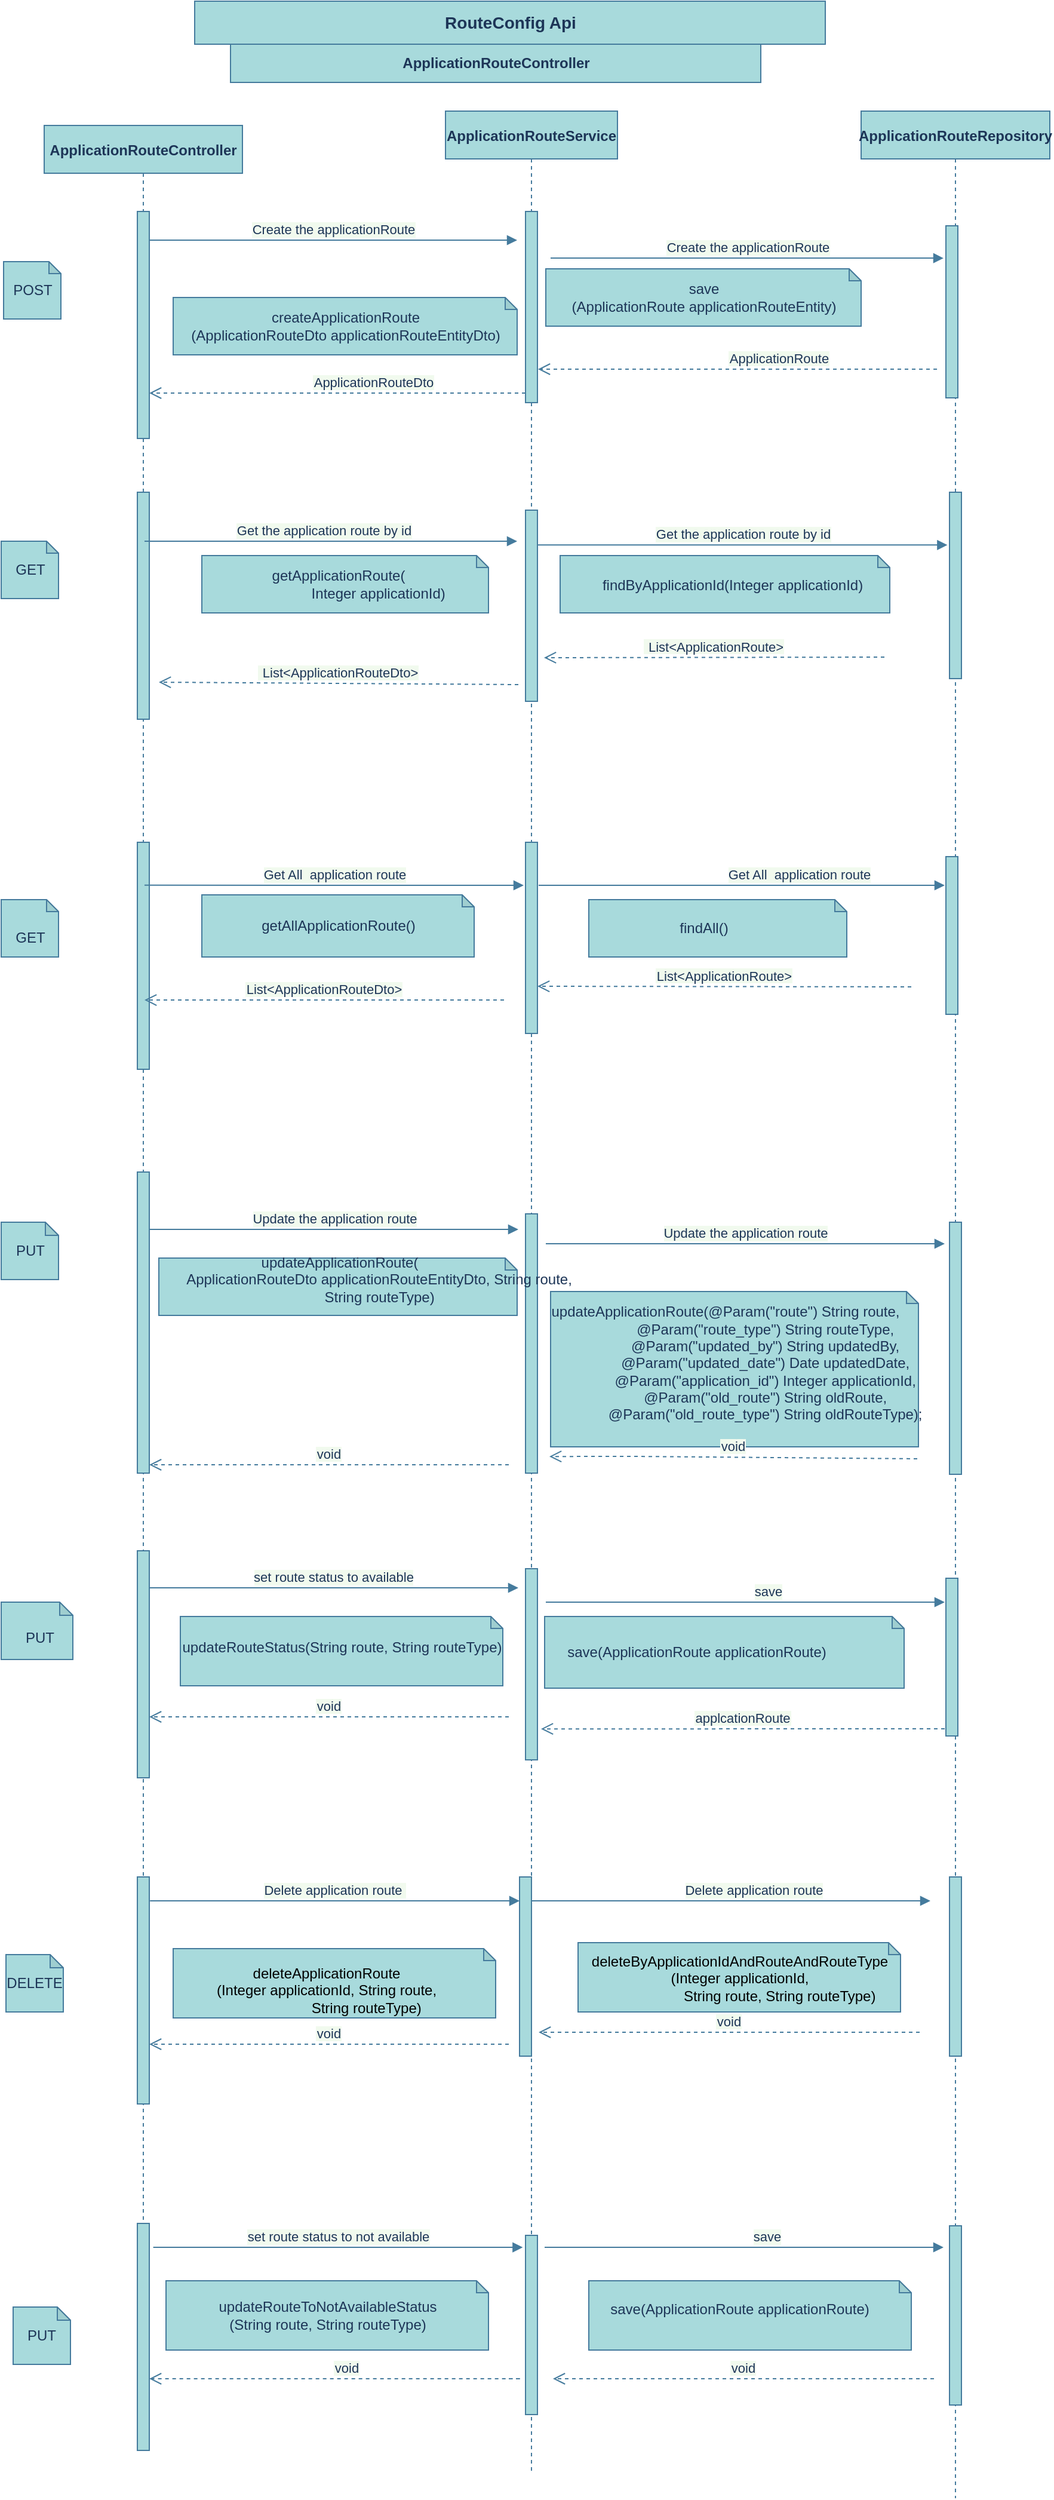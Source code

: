 <mxfile version="14.8.0" type="device"><diagram id="leZvC8S_HjfyPEWHeL7f" name="Page-1"><mxGraphModel dx="1422" dy="1894" grid="1" gridSize="10" guides="1" tooltips="1" connect="1" arrows="1" fold="1" page="1" pageScale="1" pageWidth="850" pageHeight="1100" math="0" shadow="0"><root><mxCell id="0"/><mxCell id="1" parent="0"/><mxCell id="OCX6K8X8EsrAlNZR5Ezn-1" value="ApplicationRouteController " style="shape=umlLifeline;perimeter=lifelinePerimeter;container=1;collapsible=0;recursiveResize=0;rounded=0;shadow=0;strokeWidth=1;fontStyle=1;fillColor=#A8DADC;strokeColor=#457B9D;fontColor=#1D3557;" parent="1" vertex="1"><mxGeometry x="36" y="-996" width="166" height="1908" as="geometry"/></mxCell><mxCell id="OCX6K8X8EsrAlNZR5Ezn-2" value="" style="points=[];perimeter=orthogonalPerimeter;rounded=0;shadow=0;strokeWidth=1;fillColor=#A8DADC;strokeColor=#457B9D;fontColor=#1D3557;" parent="OCX6K8X8EsrAlNZR5Ezn-1" vertex="1"><mxGeometry x="78" y="72" width="10" height="190" as="geometry"/></mxCell><mxCell id="OCX6K8X8EsrAlNZR5Ezn-3" value="" style="points=[];perimeter=orthogonalPerimeter;rounded=0;shadow=0;strokeWidth=1;fillColor=#A8DADC;strokeColor=#457B9D;fontColor=#1D3557;" parent="OCX6K8X8EsrAlNZR5Ezn-1" vertex="1"><mxGeometry x="78" y="1193" width="10" height="190" as="geometry"/></mxCell><mxCell id="OCX6K8X8EsrAlNZR5Ezn-4" value="" style="points=[];perimeter=orthogonalPerimeter;rounded=0;shadow=0;strokeWidth=1;fillColor=#A8DADC;strokeColor=#457B9D;fontColor=#1D3557;" parent="OCX6K8X8EsrAlNZR5Ezn-1" vertex="1"><mxGeometry x="78" y="600" width="10" height="190" as="geometry"/></mxCell><mxCell id="OCX6K8X8EsrAlNZR5Ezn-5" value="ApplicationRouteService " style="shape=umlLifeline;perimeter=lifelinePerimeter;container=1;collapsible=0;recursiveResize=0;rounded=0;shadow=0;strokeWidth=1;fontStyle=1;fillColor=#A8DADC;strokeColor=#457B9D;fontColor=#1D3557;" parent="1" vertex="1"><mxGeometry x="372" y="-1008" width="144" height="1978" as="geometry"/></mxCell><mxCell id="OCX6K8X8EsrAlNZR5Ezn-6" value="" style="points=[];perimeter=orthogonalPerimeter;rounded=0;shadow=0;strokeWidth=1;fillColor=#A8DADC;strokeColor=#457B9D;fontColor=#1D3557;" parent="OCX6K8X8EsrAlNZR5Ezn-5" vertex="1"><mxGeometry x="67" y="84" width="10" height="160" as="geometry"/></mxCell><mxCell id="OCX6K8X8EsrAlNZR5Ezn-7" value="ApplicationRouteDto" style="verticalAlign=bottom;endArrow=open;dashed=1;endSize=8;exitX=0;exitY=0.95;shadow=0;strokeWidth=1;labelBackgroundColor=#F1FAEE;strokeColor=#457B9D;fontColor=#1D3557;" parent="1" source="OCX6K8X8EsrAlNZR5Ezn-6" target="OCX6K8X8EsrAlNZR5Ezn-2" edge="1"><mxGeometry x="-0.194" relative="1" as="geometry"><mxPoint x="275" y="236" as="targetPoint"/><mxPoint as="offset"/></mxGeometry></mxCell><mxCell id="OCX6K8X8EsrAlNZR5Ezn-8" value="ApplicationRouteRepository" style="shape=umlLifeline;perimeter=lifelinePerimeter;container=1;collapsible=0;recursiveResize=0;rounded=0;shadow=0;strokeWidth=1;fontStyle=1;fillColor=#A8DADC;strokeColor=#457B9D;fontColor=#1D3557;" parent="1" vertex="1"><mxGeometry x="720" y="-1008" width="158" height="1998" as="geometry"/></mxCell><mxCell id="OCX6K8X8EsrAlNZR5Ezn-9" value="" style="points=[];perimeter=orthogonalPerimeter;rounded=0;shadow=0;strokeWidth=1;fillColor=#A8DADC;strokeColor=#457B9D;fontColor=#1D3557;" parent="OCX6K8X8EsrAlNZR5Ezn-8" vertex="1"><mxGeometry x="71" y="96" width="10" height="144" as="geometry"/></mxCell><mxCell id="OCX6K8X8EsrAlNZR5Ezn-10" value="" style="points=[];perimeter=orthogonalPerimeter;rounded=0;shadow=0;strokeWidth=1;fillColor=#A8DADC;strokeColor=#457B9D;fontColor=#1D3557;" parent="OCX6K8X8EsrAlNZR5Ezn-8" vertex="1"><mxGeometry x="71" y="1228" width="10" height="132" as="geometry"/></mxCell><mxCell id="OCX6K8X8EsrAlNZR5Ezn-11" value="" style="points=[];perimeter=orthogonalPerimeter;rounded=0;shadow=0;strokeWidth=1;fillColor=#A8DADC;strokeColor=#457B9D;fontColor=#1D3557;" parent="OCX6K8X8EsrAlNZR5Ezn-8" vertex="1"><mxGeometry x="71" y="624" width="10" height="132" as="geometry"/></mxCell><mxCell id="OCX6K8X8EsrAlNZR5Ezn-12" value="&lt;div style=&quot;text-transform: none ; text-indent: 0px ; letter-spacing: normal ; font-family: &amp;#34;segoe ui&amp;#34; , , &amp;#34;apple color emoji&amp;#34; , &amp;#34;segoe ui emoji&amp;#34; , sans-serif ; font-style: normal ; font-weight: 400 ; word-spacing: 0px ; box-sizing: border-box&quot;&gt;&lt;/div&gt;" style="shape=note;whiteSpace=wrap;html=1;backgroundOutline=1;darkOpacity=0.05;rotation=0;size=10;fillColor=#A8DADC;strokeColor=#457B9D;fontColor=#1D3557;" parent="1" vertex="1"><mxGeometry x="168" y="-352" width="228" height="52" as="geometry"/></mxCell><mxCell id="OCX6K8X8EsrAlNZR5Ezn-13" value="&lt;div style=&quot;text-transform: none ; text-indent: 0px ; letter-spacing: normal ; font-family: &amp;#34;segoe ui&amp;#34; , , &amp;#34;apple color emoji&amp;#34; , &amp;#34;segoe ui emoji&amp;#34; , sans-serif ; font-style: normal ; font-weight: 400 ; word-spacing: 0px ; box-sizing: border-box&quot;&gt;&lt;/div&gt;" style="shape=note;whiteSpace=wrap;html=1;backgroundOutline=1;darkOpacity=0.05;rotation=0;size=10;fillColor=#A8DADC;strokeColor=#457B9D;fontColor=#1D3557;" parent="1" vertex="1"><mxGeometry x="144" y="-852" width="288" height="48" as="geometry"/></mxCell><mxCell id="OCX6K8X8EsrAlNZR5Ezn-14" value="Create the applicationRoute" style="html=1;verticalAlign=bottom;endArrow=block;labelBackgroundColor=#F1FAEE;strokeColor=#457B9D;fontColor=#1D3557;" parent="1" source="OCX6K8X8EsrAlNZR5Ezn-2" edge="1"><mxGeometry width="80" relative="1" as="geometry"><mxPoint x="132" y="-900" as="sourcePoint"/><mxPoint x="432" y="-900" as="targetPoint"/></mxGeometry></mxCell><mxCell id="OCX6K8X8EsrAlNZR5Ezn-15" value="&lt;span style=&quot;font: 11px / 1.2 &amp;#34;helvetica&amp;#34; ; text-align: center ; color: rgb(29 , 53 , 87) ; text-transform: none ; text-indent: 0px ; letter-spacing: normal ; text-decoration: none ; word-spacing: 0px ; display: inline ; float: none ; overflow-wrap: normal ; background-color: rgb(241 , 250 , 238)&quot;&gt;Create the applicationRoute&lt;/span&gt;" style="html=1;verticalAlign=bottom;endArrow=block;labelBackgroundColor=#F1FAEE;strokeColor=#457B9D;fontColor=#1D3557;entryX=-0.2;entryY=0.188;entryDx=0;entryDy=0;entryPerimeter=0;" parent="1" target="OCX6K8X8EsrAlNZR5Ezn-9" edge="1"><mxGeometry width="80" relative="1" as="geometry"><mxPoint x="460" y="-885" as="sourcePoint"/><mxPoint x="756" y="-888" as="targetPoint"/><Array as="points"><mxPoint x="740" y="-885"/></Array></mxGeometry></mxCell><mxCell id="OCX6K8X8EsrAlNZR5Ezn-16" value="&lt;div style=&quot;text-transform: none ; text-indent: 0px ; letter-spacing: normal ; font-family: &amp;#34;segoe ui&amp;#34; , , &amp;#34;apple color emoji&amp;#34; , &amp;#34;segoe ui emoji&amp;#34; , sans-serif ; font-style: normal ; font-weight: 400 ; word-spacing: 0px ; box-sizing: border-box&quot;&gt;&lt;/div&gt;" style="shape=note;whiteSpace=wrap;html=1;backgroundOutline=1;darkOpacity=0.05;rotation=0;size=10;fillColor=#A8DADC;strokeColor=#457B9D;fontColor=#1D3557;" parent="1" vertex="1"><mxGeometry x="456" y="-876" width="264" height="48" as="geometry"/></mxCell><mxCell id="OCX6K8X8EsrAlNZR5Ezn-17" value="&lt;b style=&quot;font-size: 14px&quot;&gt;&lt;font style=&quot;font-size: 14px&quot;&gt;RouteConfig Api&lt;/font&gt;&lt;/b&gt;" style="html=1;rounded=0;sketch=0;fillColor=#A8DADC;strokeColor=#457B9D;fontColor=#1D3557;" parent="1" vertex="1"><mxGeometry x="162" y="-1100" width="528" height="36" as="geometry"/></mxCell><mxCell id="OCX6K8X8EsrAlNZR5Ezn-18" value="createApplicationRoute&lt;br&gt;(ApplicationRouteDto applicationRouteEntityDto)" style="text;html=1;align=center;verticalAlign=middle;resizable=0;points=[];autosize=1;strokeColor=none;fontColor=#1D3557;" parent="1" vertex="1"><mxGeometry x="153" y="-843" width="270" height="30" as="geometry"/></mxCell><mxCell id="OCX6K8X8EsrAlNZR5Ezn-19" value="save&lt;br&gt;(ApplicationRoute applicationRouteEntity)" style="text;html=1;align=center;verticalAlign=middle;resizable=0;points=[];autosize=1;strokeColor=none;fontColor=#1D3557;" parent="1" vertex="1"><mxGeometry x="468" y="-867" width="240" height="30" as="geometry"/></mxCell><mxCell id="OCX6K8X8EsrAlNZR5Ezn-20" value="ApplicationRoute" style="verticalAlign=bottom;endArrow=open;dashed=1;endSize=8;exitX=0;exitY=0.95;shadow=0;strokeWidth=1;labelBackgroundColor=#F1FAEE;strokeColor=#457B9D;fontColor=#1D3557;" parent="1" edge="1"><mxGeometry relative="1" as="geometry"><mxPoint x="449.5" y="-792" as="targetPoint"/><mxPoint x="726.5" y="-792" as="sourcePoint"/><Array as="points"><mxPoint x="790" y="-792"/></Array></mxGeometry></mxCell><mxCell id="OCX6K8X8EsrAlNZR5Ezn-21" value="" style="points=[];perimeter=orthogonalPerimeter;rounded=0;shadow=0;strokeWidth=1;fillColor=#A8DADC;strokeColor=#457B9D;fontColor=#1D3557;" parent="1" vertex="1"><mxGeometry x="114" y="-689" width="10" height="190" as="geometry"/></mxCell><mxCell id="OCX6K8X8EsrAlNZR5Ezn-22" value="" style="points=[];perimeter=orthogonalPerimeter;rounded=0;shadow=0;strokeWidth=1;fillColor=#A8DADC;strokeColor=#457B9D;fontColor=#1D3557;" parent="1" vertex="1"><mxGeometry x="439" y="-674" width="10" height="160" as="geometry"/></mxCell><mxCell id="OCX6K8X8EsrAlNZR5Ezn-23" value="" style="points=[];perimeter=orthogonalPerimeter;rounded=0;shadow=0;strokeWidth=1;fillColor=#A8DADC;strokeColor=#457B9D;fontColor=#1D3557;" parent="1" vertex="1"><mxGeometry x="794" y="-689" width="10" height="156" as="geometry"/></mxCell><mxCell id="OCX6K8X8EsrAlNZR5Ezn-24" value="Get the application route by id" style="html=1;verticalAlign=bottom;endArrow=block;labelBackgroundColor=#F1FAEE;strokeColor=#457B9D;fontColor=#1D3557;exitX=0.6;exitY=0.216;exitDx=0;exitDy=0;exitPerimeter=0;" parent="1" source="OCX6K8X8EsrAlNZR5Ezn-21" edge="1"><mxGeometry x="-0.04" width="80" relative="1" as="geometry"><mxPoint x="132" y="-648" as="sourcePoint"/><mxPoint x="432" y="-648" as="targetPoint"/><mxPoint as="offset"/></mxGeometry></mxCell><mxCell id="OCX6K8X8EsrAlNZR5Ezn-25" value="&lt;span style=&quot;font: 11px / 1.2 &amp;#34;helvetica&amp;#34; ; text-align: center ; color: rgb(29 , 53 , 87) ; text-transform: none ; text-indent: 0px ; letter-spacing: normal ; text-decoration: none ; word-spacing: 0px ; display: inline ; float: none ; overflow-wrap: normal ; background-color: rgb(241 , 250 , 238)&quot;&gt;Get the application route by id&lt;/span&gt;" style="html=1;verticalAlign=bottom;endArrow=block;labelBackgroundColor=#F1FAEE;strokeColor=#457B9D;fontColor=#1D3557;entryX=-0.18;entryY=0.283;entryDx=0;entryDy=0;entryPerimeter=0;" parent="1" source="OCX6K8X8EsrAlNZR5Ezn-22" target="OCX6K8X8EsrAlNZR5Ezn-23" edge="1"><mxGeometry width="80" relative="1" as="geometry"><mxPoint x="450" y="-648" as="sourcePoint"/><mxPoint x="726" y="-648" as="targetPoint"/></mxGeometry></mxCell><mxCell id="OCX6K8X8EsrAlNZR5Ezn-26" value=" List&lt;ApplicationRouteDto&gt;" style="verticalAlign=bottom;endArrow=open;dashed=1;endSize=8;exitX=0;exitY=0.95;shadow=0;strokeWidth=1;labelBackgroundColor=#F1FAEE;strokeColor=#457B9D;fontColor=#1D3557;" parent="1" edge="1"><mxGeometry relative="1" as="geometry"><mxPoint x="132" y="-530" as="targetPoint"/><mxPoint x="433" y="-528" as="sourcePoint"/></mxGeometry></mxCell><mxCell id="OCX6K8X8EsrAlNZR5Ezn-27" value=" List&lt;ApplicationRoute&gt;" style="verticalAlign=bottom;endArrow=open;dashed=1;endSize=8;exitX=0;exitY=0.95;shadow=0;strokeWidth=1;labelBackgroundColor=#F1FAEE;strokeColor=#457B9D;fontColor=#1D3557;" parent="1" edge="1"><mxGeometry relative="1" as="geometry"><mxPoint x="454.5" y="-550.5" as="targetPoint"/><mxPoint x="739.5" y="-551" as="sourcePoint"/></mxGeometry></mxCell><mxCell id="OCX6K8X8EsrAlNZR5Ezn-28" value="&lt;div style=&quot;text-transform: none ; text-indent: 0px ; letter-spacing: normal ; font-family: &amp;#34;segoe ui&amp;#34; , , &amp;#34;apple color emoji&amp;#34; , &amp;#34;segoe ui emoji&amp;#34; , sans-serif ; font-style: normal ; font-weight: 400 ; word-spacing: 0px ; box-sizing: border-box&quot;&gt;&lt;/div&gt;" style="shape=note;whiteSpace=wrap;html=1;backgroundOutline=1;darkOpacity=0.05;rotation=0;size=10;fillColor=#A8DADC;strokeColor=#457B9D;fontColor=#1D3557;" parent="1" vertex="1"><mxGeometry y="-648" width="48" height="48" as="geometry"/></mxCell><mxCell id="OCX6K8X8EsrAlNZR5Ezn-29" value="GET" style="text;html=1;align=center;verticalAlign=middle;resizable=0;points=[];autosize=1;strokeColor=none;fontColor=#1D3557;" parent="1" vertex="1"><mxGeometry y="-636" width="48" height="24" as="geometry"/></mxCell><mxCell id="OCX6K8X8EsrAlNZR5Ezn-30" value="&lt;div style=&quot;text-transform: none ; text-indent: 0px ; letter-spacing: normal ; font-family: &amp;#34;segoe ui&amp;#34; , , &amp;#34;apple color emoji&amp;#34; , &amp;#34;segoe ui emoji&amp;#34; , sans-serif ; font-style: normal ; font-weight: 400 ; word-spacing: 0px ; box-sizing: border-box&quot;&gt;&lt;/div&gt;" style="shape=note;whiteSpace=wrap;html=1;backgroundOutline=1;darkOpacity=0.05;rotation=0;size=10;fillColor=#A8DADC;strokeColor=#457B9D;fontColor=#1D3557;" parent="1" vertex="1"><mxGeometry x="168" y="-636" width="240" height="48" as="geometry"/></mxCell><mxCell id="OCX6K8X8EsrAlNZR5Ezn-31" value="&lt;div style=&quot;text-transform: none ; text-indent: 0px ; letter-spacing: normal ; font-family: &amp;#34;segoe ui&amp;#34; , , &amp;#34;apple color emoji&amp;#34; , &amp;#34;segoe ui emoji&amp;#34; , sans-serif ; font-style: normal ; font-weight: 400 ; word-spacing: 0px ; box-sizing: border-box&quot;&gt;&lt;/div&gt;" style="shape=note;whiteSpace=wrap;html=1;backgroundOutline=1;darkOpacity=0.05;rotation=0;size=10;fillColor=#A8DADC;strokeColor=#457B9D;fontColor=#1D3557;" parent="1" vertex="1"><mxGeometry x="468" y="-636" width="276" height="48" as="geometry"/></mxCell><mxCell id="OCX6K8X8EsrAlNZR5Ezn-32" value="" style="points=[];perimeter=orthogonalPerimeter;rounded=0;shadow=0;strokeWidth=1;fillColor=#A8DADC;strokeColor=#457B9D;fontColor=#1D3557;" parent="1" vertex="1"><mxGeometry x="439" y="-396" width="10" height="160" as="geometry"/></mxCell><mxCell id="OCX6K8X8EsrAlNZR5Ezn-33" value="&lt;div style=&quot;text-transform: none ; text-indent: 0px ; letter-spacing: normal ; font-family: &amp;#34;segoe ui&amp;#34; , , &amp;#34;apple color emoji&amp;#34; , &amp;#34;segoe ui emoji&amp;#34; , sans-serif ; font-style: normal ; font-weight: 400 ; word-spacing: 0px ; box-sizing: border-box&quot;&gt;&lt;/div&gt;" style="shape=note;whiteSpace=wrap;html=1;backgroundOutline=1;darkOpacity=0.05;rotation=0;size=10;fillColor=#A8DADC;strokeColor=#457B9D;fontColor=#1D3557;" parent="1" vertex="1"><mxGeometry x="492" y="-348" width="216" height="48" as="geometry"/></mxCell><mxCell id="OCX6K8X8EsrAlNZR5Ezn-34" value="&lt;span style=&quot;font: 11px / 1.2 &amp;#34;helvetica&amp;#34; ; text-align: center ; color: rgb(29 , 53 , 87) ; text-transform: none ; text-indent: 0px ; letter-spacing: normal ; text-decoration: none ; word-spacing: 0px ; display: inline ; float: none ; overflow-wrap: normal ; background-color: rgb(241 , 250 , 238)&quot;&gt;Get All&amp;nbsp; application route&lt;/span&gt;" style="html=1;verticalAlign=bottom;endArrow=block;labelBackgroundColor=#F1FAEE;strokeColor=#457B9D;fontColor=#1D3557;exitX=0.6;exitY=0.189;exitDx=0;exitDy=0;exitPerimeter=0;" parent="1" source="OCX6K8X8EsrAlNZR5Ezn-4" edge="1"><mxGeometry width="80" relative="1" as="geometry"><mxPoint x="132" y="-360" as="sourcePoint"/><mxPoint x="437.5" y="-360" as="targetPoint"/></mxGeometry></mxCell><mxCell id="OCX6K8X8EsrAlNZR5Ezn-35" value="&lt;span style=&quot;font: 11px / 1.2 &amp;#34;helvetica&amp;#34; ; text-align: center ; color: rgb(29 , 53 , 87) ; text-transform: none ; text-indent: 0px ; letter-spacing: normal ; text-decoration: none ; word-spacing: 0px ; display: inline ; float: none ; overflow-wrap: normal ; background-color: rgb(241 , 250 , 238)&quot;&gt;Get All&amp;nbsp; application route&lt;/span&gt;" style="html=1;verticalAlign=bottom;endArrow=block;labelBackgroundColor=#F1FAEE;strokeColor=#457B9D;fontColor=#1D3557;" parent="1" edge="1"><mxGeometry x="0.279" width="80" relative="1" as="geometry"><mxPoint x="450" y="-360" as="sourcePoint"/><mxPoint x="790" y="-360" as="targetPoint"/><Array as="points"><mxPoint x="672" y="-360"/></Array><mxPoint as="offset"/></mxGeometry></mxCell><mxCell id="OCX6K8X8EsrAlNZR5Ezn-36" value="List&lt;ApplicationRoute&gt;" style="verticalAlign=bottom;endArrow=open;dashed=1;endSize=8;shadow=0;strokeWidth=1;labelBackgroundColor=#F1FAEE;strokeColor=#457B9D;fontColor=#1D3557;" parent="1" edge="1"><mxGeometry relative="1" as="geometry"><mxPoint x="449" y="-275.5" as="targetPoint"/><mxPoint x="762" y="-275" as="sourcePoint"/></mxGeometry></mxCell><mxCell id="OCX6K8X8EsrAlNZR5Ezn-37" value="List&lt;ApplicationRouteDto&gt;" style="verticalAlign=bottom;endArrow=open;dashed=1;endSize=8;exitX=0;exitY=0.95;shadow=0;strokeWidth=1;labelBackgroundColor=#F1FAEE;strokeColor=#457B9D;fontColor=#1D3557;entryX=0.6;entryY=0.695;entryDx=0;entryDy=0;entryPerimeter=0;" parent="1" target="OCX6K8X8EsrAlNZR5Ezn-4" edge="1"><mxGeometry relative="1" as="geometry"><mxPoint x="132" y="-264" as="targetPoint"/><mxPoint x="421" y="-264" as="sourcePoint"/></mxGeometry></mxCell><mxCell id="OCX6K8X8EsrAlNZR5Ezn-38" value="&lt;div style=&quot;text-transform: none ; text-indent: 0px ; letter-spacing: normal ; font-family: &amp;#34;segoe ui&amp;#34; , , &amp;#34;apple color emoji&amp;#34; , &amp;#34;segoe ui emoji&amp;#34; , sans-serif ; font-style: normal ; font-weight: 400 ; word-spacing: 0px ; box-sizing: border-box&quot;&gt;&lt;/div&gt;" style="shape=note;whiteSpace=wrap;html=1;backgroundOutline=1;darkOpacity=0.05;rotation=0;size=10;fillColor=#A8DADC;strokeColor=#457B9D;fontColor=#1D3557;" parent="1" vertex="1"><mxGeometry y="-348" width="48" height="48" as="geometry"/></mxCell><mxCell id="OCX6K8X8EsrAlNZR5Ezn-39" value="GET" style="text;html=1;align=center;verticalAlign=middle;resizable=0;points=[];autosize=1;strokeColor=none;fontColor=#1D3557;" parent="1" vertex="1"><mxGeometry y="-328" width="48" height="24" as="geometry"/></mxCell><mxCell id="OCX6K8X8EsrAlNZR5Ezn-40" value="" style="points=[];perimeter=orthogonalPerimeter;rounded=0;shadow=0;strokeWidth=1;fillColor=#A8DADC;strokeColor=#457B9D;fontColor=#1D3557;" parent="1" vertex="1"><mxGeometry x="114" y="-120" width="10" height="252" as="geometry"/></mxCell><mxCell id="OCX6K8X8EsrAlNZR5Ezn-41" value="" style="points=[];perimeter=orthogonalPerimeter;rounded=0;shadow=0;strokeWidth=1;fillColor=#A8DADC;strokeColor=#457B9D;fontColor=#1D3557;" parent="1" vertex="1"><mxGeometry x="439" y="-85" width="10" height="217" as="geometry"/></mxCell><mxCell id="OCX6K8X8EsrAlNZR5Ezn-42" value="" style="points=[];perimeter=orthogonalPerimeter;rounded=0;shadow=0;strokeWidth=1;fillColor=#A8DADC;strokeColor=#457B9D;fontColor=#1D3557;" parent="1" vertex="1"><mxGeometry x="794" y="-78" width="10" height="211" as="geometry"/></mxCell><mxCell id="OCX6K8X8EsrAlNZR5Ezn-43" value="&lt;span style=&quot;font: 11px / 1.2 &amp;#34;helvetica&amp;#34; ; text-align: center ; color: rgb(29 , 53 , 87) ; text-transform: none ; text-indent: 0px ; letter-spacing: normal ; text-decoration: none ; word-spacing: 0px ; display: inline ; float: none ; overflow-wrap: normal ; background-color: rgb(241 , 250 , 238)&quot;&gt;Update the application route&lt;/span&gt;" style="html=1;verticalAlign=bottom;endArrow=block;labelBackgroundColor=#F1FAEE;strokeColor=#457B9D;fontColor=#1D3557;" parent="1" edge="1"><mxGeometry width="80" relative="1" as="geometry"><mxPoint x="124" y="-72" as="sourcePoint"/><mxPoint x="433" y="-72" as="targetPoint"/><Array as="points"><mxPoint x="156" y="-72"/></Array></mxGeometry></mxCell><mxCell id="OCX6K8X8EsrAlNZR5Ezn-44" value="void" style="verticalAlign=bottom;endArrow=open;dashed=1;endSize=8;exitX=0;exitY=0.95;shadow=0;strokeWidth=1;labelBackgroundColor=#F1FAEE;strokeColor=#457B9D;fontColor=#1D3557;" parent="1" edge="1"><mxGeometry relative="1" as="geometry"><mxPoint x="124" y="125" as="targetPoint"/><mxPoint x="425" y="125" as="sourcePoint"/></mxGeometry></mxCell><mxCell id="OCX6K8X8EsrAlNZR5Ezn-45" value="&lt;div style=&quot;text-transform: none ; text-indent: 0px ; letter-spacing: normal ; font-family: &amp;#34;segoe ui&amp;#34; , , &amp;#34;apple color emoji&amp;#34; , &amp;#34;segoe ui emoji&amp;#34; , sans-serif ; font-style: normal ; font-weight: 400 ; word-spacing: 0px ; box-sizing: border-box&quot;&gt;&lt;/div&gt;" style="shape=note;whiteSpace=wrap;html=1;backgroundOutline=1;darkOpacity=0.05;rotation=0;size=10;fillColor=#A8DADC;strokeColor=#457B9D;fontColor=#1D3557;" parent="1" vertex="1"><mxGeometry x="132" y="-48" width="300" height="48" as="geometry"/></mxCell><mxCell id="OCX6K8X8EsrAlNZR5Ezn-46" value="&lt;span style=&quot;font: 11px / 1.2 &amp;#34;helvetica&amp;#34; ; text-align: center ; color: rgb(29 , 53 , 87) ; text-transform: none ; text-indent: 0px ; letter-spacing: normal ; text-decoration: none ; word-spacing: 0px ; display: inline ; float: none ; overflow-wrap: normal ; background-color: rgb(241 , 250 , 238)&quot;&gt;Update the application route&lt;/span&gt;" style="html=1;verticalAlign=bottom;endArrow=block;labelBackgroundColor=#F1FAEE;strokeColor=#457B9D;fontColor=#1D3557;" parent="1" edge="1"><mxGeometry width="80" relative="1" as="geometry"><mxPoint x="456" y="-60" as="sourcePoint"/><mxPoint x="790" y="-60" as="targetPoint"/><Array as="points"><mxPoint x="551" y="-60"/></Array></mxGeometry></mxCell><mxCell id="OCX6K8X8EsrAlNZR5Ezn-48" value="&lt;div style=&quot;text-transform: none ; text-indent: 0px ; letter-spacing: normal ; font-family: &amp;#34;segoe ui&amp;#34; , , &amp;#34;apple color emoji&amp;#34; , &amp;#34;segoe ui emoji&amp;#34; , sans-serif ; font-style: normal ; font-weight: 400 ; word-spacing: 0px ; box-sizing: border-box&quot;&gt;&lt;/div&gt;" style="shape=note;whiteSpace=wrap;html=1;backgroundOutline=1;darkOpacity=0.05;rotation=0;size=11;fillColor=#A8DADC;strokeColor=#457B9D;fontColor=#1D3557;" parent="1" vertex="1"><mxGeometry y="-78" width="48" height="48" as="geometry"/></mxCell><mxCell id="OCX6K8X8EsrAlNZR5Ezn-49" value="PUT" style="text;html=1;align=center;verticalAlign=middle;resizable=0;points=[];autosize=1;strokeColor=none;fontColor=#1D3557;" parent="1" vertex="1"><mxGeometry y="-66" width="48" height="24" as="geometry"/></mxCell><mxCell id="OCX6K8X8EsrAlNZR5Ezn-50" value="" style="points=[];perimeter=orthogonalPerimeter;rounded=0;shadow=0;strokeWidth=1;fillColor=#A8DADC;strokeColor=#457B9D;fontColor=#1D3557;" parent="1" vertex="1"><mxGeometry x="439" y="212" width="10" height="160" as="geometry"/></mxCell><mxCell id="OCX6K8X8EsrAlNZR5Ezn-51" value="&lt;div style=&quot;text-transform: none ; text-indent: 0px ; letter-spacing: normal ; font-family: &amp;#34;segoe ui&amp;#34; , , &amp;#34;apple color emoji&amp;#34; , &amp;#34;segoe ui emoji&amp;#34; , sans-serif ; font-style: normal ; font-weight: 400 ; word-spacing: 0px ; box-sizing: border-box&quot;&gt;&lt;/div&gt;" style="shape=note;whiteSpace=wrap;html=1;backgroundOutline=1;darkOpacity=0.05;rotation=0;size=10;fillColor=#A8DADC;strokeColor=#457B9D;fontColor=#1D3557;" parent="1" vertex="1"><mxGeometry x="150" y="252" width="270" height="58" as="geometry"/></mxCell><mxCell id="OCX6K8X8EsrAlNZR5Ezn-52" value="&lt;div style=&quot;text-transform: none ; text-indent: 0px ; letter-spacing: normal ; font-family: &amp;#34;segoe ui&amp;#34; , , &amp;#34;apple color emoji&amp;#34; , &amp;#34;segoe ui emoji&amp;#34; , sans-serif ; font-style: normal ; font-weight: 400 ; word-spacing: 0px ; box-sizing: border-box&quot;&gt;&lt;/div&gt;" style="shape=note;whiteSpace=wrap;html=1;backgroundOutline=1;darkOpacity=0.05;rotation=0;size=10;fillColor=#A8DADC;strokeColor=#457B9D;fontColor=#1D3557;" parent="1" vertex="1"><mxGeometry x="455" y="252" width="301" height="60" as="geometry"/></mxCell><mxCell id="OCX6K8X8EsrAlNZR5Ezn-53" value="set route status to available" style="html=1;verticalAlign=bottom;endArrow=block;labelBackgroundColor=#F1FAEE;strokeColor=#457B9D;fontColor=#1D3557;exitX=0.96;exitY=0.163;exitDx=0;exitDy=0;exitPerimeter=0;" parent="1" source="OCX6K8X8EsrAlNZR5Ezn-3" edge="1"><mxGeometry width="80" relative="1" as="geometry"><mxPoint x="144" y="228" as="sourcePoint"/><mxPoint x="433" y="228" as="targetPoint"/></mxGeometry></mxCell><mxCell id="OCX6K8X8EsrAlNZR5Ezn-54" value="void" style="verticalAlign=bottom;endArrow=open;dashed=1;endSize=8;shadow=0;strokeWidth=1;labelBackgroundColor=#F1FAEE;strokeColor=#457B9D;fontColor=#1D3557;" parent="1" edge="1"><mxGeometry relative="1" as="geometry"><mxPoint x="124" y="336" as="targetPoint"/><mxPoint x="425" y="336" as="sourcePoint"/><Array as="points"><mxPoint x="268" y="336"/></Array></mxGeometry></mxCell><mxCell id="OCX6K8X8EsrAlNZR5Ezn-55" value="save" style="html=1;verticalAlign=bottom;endArrow=block;labelBackgroundColor=#F1FAEE;strokeColor=#457B9D;fontColor=#1D3557;" parent="1" edge="1"><mxGeometry x="0.11" width="80" relative="1" as="geometry"><mxPoint x="456" y="240" as="sourcePoint"/><mxPoint x="790" y="240" as="targetPoint"/><Array as="points"><mxPoint x="551" y="240"/></Array><mxPoint as="offset"/></mxGeometry></mxCell><mxCell id="OCX6K8X8EsrAlNZR5Ezn-56" value="&lt;div style=&quot;text-transform: none ; text-indent: 0px ; letter-spacing: normal ; font-family: &amp;#34;segoe ui&amp;#34; , , &amp;#34;apple color emoji&amp;#34; , &amp;#34;segoe ui emoji&amp;#34; , sans-serif ; font-style: normal ; font-weight: 400 ; word-spacing: 0px ; box-sizing: border-box&quot;&gt;&lt;/div&gt;" style="shape=note;whiteSpace=wrap;html=1;backgroundOutline=1;darkOpacity=0.05;rotation=0;size=11;fillColor=#A8DADC;strokeColor=#457B9D;fontColor=#1D3557;" parent="1" vertex="1"><mxGeometry y="240" width="60" height="48" as="geometry"/></mxCell><mxCell id="OCX6K8X8EsrAlNZR5Ezn-57" value="PUT" style="text;html=1;align=center;verticalAlign=middle;resizable=0;points=[];autosize=1;strokeColor=none;fontColor=#1D3557;" parent="1" vertex="1"><mxGeometry x="12" y="260" width="40" height="20" as="geometry"/></mxCell><mxCell id="OCX6K8X8EsrAlNZR5Ezn-58" value="&lt;div&gt;getApplicationRoute(&lt;/div&gt;&lt;div&gt;&amp;nbsp; &amp;nbsp; &amp;nbsp; &amp;nbsp; &amp;nbsp; &amp;nbsp; &amp;nbsp; &amp;nbsp; &amp;nbsp; &amp;nbsp; Integer applicationId)&lt;/div&gt;" style="text;html=1;align=center;verticalAlign=middle;resizable=0;points=[];autosize=1;strokeColor=none;fontColor=#1D3557;" parent="1" vertex="1"><mxGeometry x="187" y="-627" width="190" height="30" as="geometry"/></mxCell><mxCell id="OCX6K8X8EsrAlNZR5Ezn-59" value="findByApplicationId(Integer applicationId)" style="text;html=1;align=center;verticalAlign=middle;resizable=0;points=[];autosize=1;strokeColor=none;fontColor=#1D3557;" parent="1" vertex="1"><mxGeometry x="497" y="-621" width="230" height="20" as="geometry"/></mxCell><mxCell id="OCX6K8X8EsrAlNZR5Ezn-60" value="findAll()" style="text;html=1;align=center;verticalAlign=middle;resizable=0;points=[];autosize=1;strokeColor=none;fontColor=#1D3557;" parent="1" vertex="1"><mxGeometry x="558" y="-334" width="60" height="20" as="geometry"/></mxCell><mxCell id="OCX6K8X8EsrAlNZR5Ezn-61" value="&lt;div style=&quot;text-transform: none ; text-indent: 0px ; letter-spacing: normal ; font-family: &amp;#34;segoe ui&amp;#34; , , &amp;#34;apple color emoji&amp;#34; , &amp;#34;segoe ui emoji&amp;#34; , sans-serif ; font-style: normal ; font-weight: 400 ; word-spacing: 0px ; box-sizing: border-box&quot;&gt;&lt;/div&gt;" style="shape=note;whiteSpace=wrap;html=1;backgroundOutline=1;darkOpacity=0.05;rotation=0;size=10;fillColor=#A8DADC;strokeColor=#457B9D;fontColor=#1D3557;" parent="1" vertex="1"><mxGeometry x="460" y="-20" width="308" height="130" as="geometry"/></mxCell><mxCell id="OCX6K8X8EsrAlNZR5Ezn-62" value="getAllApplicationRoute()" style="text;html=1;align=center;verticalAlign=middle;resizable=0;points=[];autosize=1;strokeColor=none;fontColor=#1D3557;" parent="1" vertex="1"><mxGeometry x="212" y="-336" width="140" height="20" as="geometry"/></mxCell><mxCell id="OCX6K8X8EsrAlNZR5Ezn-63" value="&lt;div&gt;updateApplicationRoute(&lt;/div&gt;&lt;div&gt;&amp;nbsp; &amp;nbsp; &amp;nbsp; &amp;nbsp; &amp;nbsp; &amp;nbsp; &amp;nbsp; &amp;nbsp; &amp;nbsp; &amp;nbsp; ApplicationRouteDto applicationRouteEntityDto, String route,&lt;/div&gt;&lt;div&gt;&amp;nbsp; &amp;nbsp; &amp;nbsp; &amp;nbsp; &amp;nbsp; &amp;nbsp; &amp;nbsp; &amp;nbsp; &amp;nbsp; &amp;nbsp; String routeType)&lt;/div&gt;" style="text;html=1;align=center;verticalAlign=middle;resizable=0;points=[];autosize=1;strokeColor=none;fontColor=#1D3557;" parent="1" vertex="1"><mxGeometry x="83" y="-55" width="400" height="50" as="geometry"/></mxCell><mxCell id="OCX6K8X8EsrAlNZR5Ezn-64" value="&lt;div&gt;updateApplicationRoute(@Param(&quot;route&quot;) String route,&lt;/div&gt;&lt;div&gt;&amp;nbsp; &amp;nbsp; &amp;nbsp; &amp;nbsp; &amp;nbsp; &amp;nbsp; &amp;nbsp; &amp;nbsp; &amp;nbsp; &amp;nbsp; @Param(&quot;route_type&quot;) String routeType,&lt;/div&gt;&lt;div&gt;&amp;nbsp; &amp;nbsp; &amp;nbsp; &amp;nbsp; &amp;nbsp; &amp;nbsp; &amp;nbsp; &amp;nbsp; &amp;nbsp; &amp;nbsp; @Param(&quot;updated_by&quot;) String updatedBy,&lt;/div&gt;&lt;div&gt;&amp;nbsp; &amp;nbsp; &amp;nbsp; &amp;nbsp; &amp;nbsp; &amp;nbsp; &amp;nbsp; &amp;nbsp; &amp;nbsp; &amp;nbsp; @Param(&quot;updated_date&quot;) Date updatedDate,&lt;/div&gt;&lt;div&gt;&amp;nbsp; &amp;nbsp; &amp;nbsp; &amp;nbsp; &amp;nbsp; &amp;nbsp; &amp;nbsp; &amp;nbsp; &amp;nbsp; &amp;nbsp; @Param(&quot;application_id&quot;) Integer applicationId,&lt;/div&gt;&lt;div&gt;&amp;nbsp; &amp;nbsp; &amp;nbsp; &amp;nbsp; &amp;nbsp; &amp;nbsp; &amp;nbsp; &amp;nbsp; &amp;nbsp; &amp;nbsp; @Param(&quot;old_route&quot;) String oldRoute,&lt;/div&gt;&lt;div&gt;&amp;nbsp; &amp;nbsp; &amp;nbsp; &amp;nbsp; &amp;nbsp; &amp;nbsp; &amp;nbsp; &amp;nbsp; &amp;nbsp; &amp;nbsp; @Param(&quot;old_route_type&quot;) String oldRouteType);&lt;/div&gt;" style="text;html=1;align=center;verticalAlign=middle;resizable=0;points=[];autosize=1;strokeColor=none;fontColor=#1D3557;" parent="1" vertex="1"><mxGeometry x="431" y="-10" width="350" height="100" as="geometry"/></mxCell><mxCell id="OCX6K8X8EsrAlNZR5Ezn-65" value="save(ApplicationRoute applicationRoute)" style="text;html=1;align=center;verticalAlign=middle;resizable=0;points=[];autosize=1;strokeColor=none;fontColor=#1D3557;" parent="1" vertex="1"><mxGeometry x="467" y="272" width="230" height="20" as="geometry"/></mxCell><mxCell id="OCX6K8X8EsrAlNZR5Ezn-66" value="updateRouteStatus(String route, String routeType)" style="text;html=1;align=center;verticalAlign=middle;resizable=0;points=[];autosize=1;strokeColor=none;fontColor=#1D3557;" parent="1" vertex="1"><mxGeometry x="145" y="268" width="280" height="20" as="geometry"/></mxCell><mxCell id="OCX6K8X8EsrAlNZR5Ezn-67" value="&lt;b&gt;ApplicationRouteController&lt;/b&gt;" style="html=1;rounded=0;sketch=0;fontColor=#1D3557;strokeColor=#457B9D;fillColor=#A8DADC;" parent="1" vertex="1"><mxGeometry x="192" y="-1064" width="444" height="32" as="geometry"/></mxCell><mxCell id="OCX6K8X8EsrAlNZR5Ezn-68" value="&lt;div style=&quot;text-transform: none ; text-indent: 0px ; letter-spacing: normal ; font-family: &amp;#34;segoe ui&amp;#34; , , &amp;#34;apple color emoji&amp;#34; , &amp;#34;segoe ui emoji&amp;#34; , sans-serif ; font-style: normal ; font-weight: 400 ; word-spacing: 0px ; box-sizing: border-box&quot;&gt;&lt;/div&gt;" style="shape=note;whiteSpace=wrap;html=1;backgroundOutline=1;darkOpacity=0.05;rotation=0;size=10;fillColor=#A8DADC;strokeColor=#457B9D;fontColor=#1D3557;" parent="1" vertex="1"><mxGeometry x="2" y="-882" width="48" height="48" as="geometry"/></mxCell><mxCell id="OCX6K8X8EsrAlNZR5Ezn-69" value="POST" style="text;html=1;align=center;verticalAlign=middle;resizable=0;points=[];autosize=1;strokeColor=none;fontColor=#1D3557;" parent="1" vertex="1"><mxGeometry x="2" y="-870" width="48" height="24" as="geometry"/></mxCell><mxCell id="OCX6K8X8EsrAlNZR5Ezn-70" value="applcationRoute" style="verticalAlign=bottom;endArrow=open;dashed=1;endSize=8;shadow=0;strokeWidth=1;labelBackgroundColor=#F1FAEE;strokeColor=#457B9D;fontColor=#1D3557;entryX=0.9;entryY=0.83;entryDx=0;entryDy=0;entryPerimeter=0;" parent="1" edge="1"><mxGeometry relative="1" as="geometry"><mxPoint x="452" y="346.11" as="targetPoint"/><mxPoint x="790" y="346" as="sourcePoint"/></mxGeometry></mxCell><mxCell id="OCX6K8X8EsrAlNZR5Ezn-72" value="void" style="verticalAlign=bottom;endArrow=open;dashed=1;endSize=8;shadow=0;strokeWidth=1;labelBackgroundColor=#F1FAEE;strokeColor=#457B9D;fontColor=#1D3557;entryX=0.9;entryY=0.83;entryDx=0;entryDy=0;entryPerimeter=0;" parent="1" edge="1"><mxGeometry relative="1" as="geometry"><mxPoint x="459" y="118.11" as="targetPoint"/><mxPoint x="767" y="120" as="sourcePoint"/><Array as="points"><mxPoint x="531" y="118"/><mxPoint x="511" y="118"/></Array></mxGeometry></mxCell><mxCell id="OCX6K8X8EsrAlNZR5Ezn-73" value="" style="points=[];perimeter=orthogonalPerimeter;rounded=0;shadow=0;strokeWidth=1;fillColor=#A8DADC;strokeColor=#457B9D;fontColor=#1D3557;" parent="1" vertex="1"><mxGeometry x="114" y="470" width="10" height="190" as="geometry"/></mxCell><mxCell id="OCX6K8X8EsrAlNZR5Ezn-74" value="" style="points=[];perimeter=orthogonalPerimeter;rounded=0;shadow=0;strokeWidth=1;fillColor=#A8DADC;strokeColor=#457B9D;fontColor=#1D3557;" parent="1" vertex="1"><mxGeometry x="434" y="470" width="10" height="150" as="geometry"/></mxCell><mxCell id="OCX6K8X8EsrAlNZR5Ezn-75" value="" style="points=[];perimeter=orthogonalPerimeter;rounded=0;shadow=0;strokeWidth=1;fillColor=#A8DADC;strokeColor=#457B9D;fontColor=#1D3557;" parent="1" vertex="1"><mxGeometry x="794" y="470" width="10" height="150" as="geometry"/></mxCell><mxCell id="OCX6K8X8EsrAlNZR5Ezn-76" value="DELETE&lt;div style=&quot;text-transform: none ; text-indent: 0px ; letter-spacing: normal ; font-family: &amp;#34;segoe ui&amp;#34; , , &amp;#34;apple color emoji&amp;#34; , &amp;#34;segoe ui emoji&amp;#34; , sans-serif ; font-style: normal ; font-weight: 400 ; word-spacing: 0px ; box-sizing: border-box&quot;&gt;&lt;/div&gt;" style="shape=note;whiteSpace=wrap;html=1;backgroundOutline=1;darkOpacity=0.05;rotation=0;size=11;fillColor=#A8DADC;strokeColor=#457B9D;fontColor=#1D3557;" parent="1" vertex="1"><mxGeometry x="4" y="535" width="48" height="48" as="geometry"/></mxCell><mxCell id="OCX6K8X8EsrAlNZR5Ezn-77" value="&lt;div style=&quot;text-transform: none ; text-indent: 0px ; letter-spacing: normal ; font-family: &amp;#34;segoe ui&amp;#34; , , &amp;#34;apple color emoji&amp;#34; , &amp;#34;segoe ui emoji&amp;#34; , sans-serif ; font-style: normal ; font-weight: 400 ; word-spacing: 0px ; box-sizing: border-box&quot;&gt;&lt;/div&gt;" style="shape=note;whiteSpace=wrap;html=1;backgroundOutline=1;darkOpacity=0.05;rotation=0;size=10;fillColor=#A8DADC;strokeColor=#457B9D;fontColor=#1D3557;" parent="1" vertex="1"><mxGeometry x="144" y="530" width="270" height="58" as="geometry"/></mxCell><mxCell id="OCX6K8X8EsrAlNZR5Ezn-78" value="&lt;div style=&quot;text-transform: none ; text-indent: 0px ; letter-spacing: normal ; font-family: &amp;#34;segoe ui&amp;#34; , , &amp;#34;apple color emoji&amp;#34; , &amp;#34;segoe ui emoji&amp;#34; , sans-serif ; font-style: normal ; font-weight: 400 ; word-spacing: 0px ; box-sizing: border-box&quot;&gt;&lt;/div&gt;" style="shape=note;whiteSpace=wrap;html=1;backgroundOutline=1;darkOpacity=0.05;rotation=0;size=10;fillColor=#A8DADC;strokeColor=#457B9D;fontColor=#1D3557;" parent="1" vertex="1"><mxGeometry x="483" y="525" width="270" height="58" as="geometry"/></mxCell><mxCell id="OCX6K8X8EsrAlNZR5Ezn-79" value="Delete application route&amp;nbsp;" style="html=1;verticalAlign=bottom;endArrow=block;labelBackgroundColor=#F1FAEE;strokeColor=#457B9D;fontColor=#1D3557;exitX=0.96;exitY=0.163;exitDx=0;exitDy=0;exitPerimeter=0;" parent="1" edge="1"><mxGeometry width="80" relative="1" as="geometry"><mxPoint x="124.6" y="490" as="sourcePoint"/><mxPoint x="434.0" y="490.03" as="targetPoint"/></mxGeometry></mxCell><mxCell id="OCX6K8X8EsrAlNZR5Ezn-80" value="Delete application route" style="html=1;verticalAlign=bottom;endArrow=block;labelBackgroundColor=#F1FAEE;strokeColor=#457B9D;fontColor=#1D3557;" parent="1" edge="1"><mxGeometry x="0.11" width="80" relative="1" as="geometry"><mxPoint x="444" y="490" as="sourcePoint"/><mxPoint x="778" y="490" as="targetPoint"/><Array as="points"><mxPoint x="539" y="490"/></Array><mxPoint as="offset"/></mxGeometry></mxCell><mxCell id="OCX6K8X8EsrAlNZR5Ezn-81" value="void" style="verticalAlign=bottom;endArrow=open;dashed=1;endSize=8;shadow=0;strokeWidth=1;labelBackgroundColor=#F1FAEE;strokeColor=#457B9D;fontColor=#1D3557;" parent="1" edge="1"><mxGeometry relative="1" as="geometry"><mxPoint x="124" y="610" as="targetPoint"/><mxPoint x="425" y="610" as="sourcePoint"/><Array as="points"><mxPoint x="268" y="610"/></Array></mxGeometry></mxCell><mxCell id="OCX6K8X8EsrAlNZR5Ezn-82" value="void" style="verticalAlign=bottom;endArrow=open;dashed=1;endSize=8;shadow=0;strokeWidth=1;labelBackgroundColor=#F1FAEE;strokeColor=#457B9D;fontColor=#1D3557;" parent="1" edge="1"><mxGeometry relative="1" as="geometry"><mxPoint x="450" y="600" as="targetPoint"/><mxPoint x="769" y="600" as="sourcePoint"/><Array as="points"><mxPoint x="612" y="600"/></Array></mxGeometry></mxCell><mxCell id="OCX6K8X8EsrAlNZR5Ezn-84" value="&lt;div&gt;deleteApplicationRoute&lt;/div&gt;&lt;div&gt;(Integer applicationId, String route,&lt;/div&gt;&lt;div&gt;&amp;nbsp; &amp;nbsp; &amp;nbsp; &amp;nbsp; &amp;nbsp; &amp;nbsp; &amp;nbsp; &amp;nbsp; &amp;nbsp; &amp;nbsp; String routeType)&lt;/div&gt;" style="text;html=1;align=center;verticalAlign=middle;resizable=0;points=[];autosize=1;strokeColor=none;" parent="1" vertex="1"><mxGeometry x="172" y="540" width="200" height="50" as="geometry"/></mxCell><mxCell id="OCX6K8X8EsrAlNZR5Ezn-90" value="&lt;div&gt;deleteByApplicationIdAndRouteAndRouteType&lt;/div&gt;&lt;div&gt;(Integer applicationId,&lt;/div&gt;&lt;div&gt;&amp;nbsp; &amp;nbsp; &amp;nbsp; &amp;nbsp; &amp;nbsp; &amp;nbsp; &amp;nbsp; &amp;nbsp; &amp;nbsp; &amp;nbsp; String route, String routeType)&lt;/div&gt;" style="text;html=1;align=center;verticalAlign=middle;resizable=0;points=[];autosize=1;strokeColor=none;" parent="1" vertex="1"><mxGeometry x="488" y="530" width="260" height="50" as="geometry"/></mxCell><mxCell id="UriqGHfmUVwQte9v6pFE-1" value="" style="points=[];perimeter=orthogonalPerimeter;rounded=0;shadow=0;strokeWidth=1;fillColor=#A8DADC;strokeColor=#457B9D;fontColor=#1D3557;" vertex="1" parent="1"><mxGeometry x="114" y="760" width="10" height="190" as="geometry"/></mxCell><mxCell id="UriqGHfmUVwQte9v6pFE-2" value="" style="points=[];perimeter=orthogonalPerimeter;rounded=0;shadow=0;strokeWidth=1;fillColor=#A8DADC;strokeColor=#457B9D;fontColor=#1D3557;" vertex="1" parent="1"><mxGeometry x="439" y="770" width="10" height="150" as="geometry"/></mxCell><mxCell id="UriqGHfmUVwQte9v6pFE-3" value="" style="points=[];perimeter=orthogonalPerimeter;rounded=0;shadow=0;strokeWidth=1;fillColor=#A8DADC;strokeColor=#457B9D;fontColor=#1D3557;" vertex="1" parent="1"><mxGeometry x="794" y="762" width="10" height="150" as="geometry"/></mxCell><mxCell id="UriqGHfmUVwQte9v6pFE-4" value="PUT&lt;div style=&quot;text-transform: none ; text-indent: 0px ; letter-spacing: normal ; font-family: &amp;#34;segoe ui&amp;#34; , , &amp;#34;apple color emoji&amp;#34; , &amp;#34;segoe ui emoji&amp;#34; , sans-serif ; font-style: normal ; font-weight: 400 ; word-spacing: 0px ; box-sizing: border-box&quot;&gt;&lt;/div&gt;" style="shape=note;whiteSpace=wrap;html=1;backgroundOutline=1;darkOpacity=0.05;rotation=0;size=11;fillColor=#A8DADC;strokeColor=#457B9D;fontColor=#1D3557;" vertex="1" parent="1"><mxGeometry x="10" y="830" width="48" height="48" as="geometry"/></mxCell><mxCell id="UriqGHfmUVwQte9v6pFE-5" value="&lt;div style=&quot;text-transform: none ; text-indent: 0px ; letter-spacing: normal ; font-family: &amp;#34;segoe ui&amp;#34; , , &amp;#34;apple color emoji&amp;#34; , &amp;#34;segoe ui emoji&amp;#34; , sans-serif ; font-style: normal ; font-weight: 400 ; word-spacing: 0px ; box-sizing: border-box&quot;&gt;&lt;/div&gt;" style="shape=note;whiteSpace=wrap;html=1;backgroundOutline=1;darkOpacity=0.05;rotation=0;size=10;fillColor=#A8DADC;strokeColor=#457B9D;fontColor=#1D3557;" vertex="1" parent="1"><mxGeometry x="138" y="808" width="270" height="58" as="geometry"/></mxCell><mxCell id="UriqGHfmUVwQte9v6pFE-6" value="&lt;div style=&quot;text-transform: none ; text-indent: 0px ; letter-spacing: normal ; font-family: &amp;#34;segoe ui&amp;#34; , , &amp;#34;apple color emoji&amp;#34; , &amp;#34;segoe ui emoji&amp;#34; , sans-serif ; font-style: normal ; font-weight: 400 ; word-spacing: 0px ; box-sizing: border-box&quot;&gt;&lt;/div&gt;" style="shape=note;whiteSpace=wrap;html=1;backgroundOutline=1;darkOpacity=0.05;rotation=0;size=10;fillColor=#A8DADC;strokeColor=#457B9D;fontColor=#1D3557;" vertex="1" parent="1"><mxGeometry x="492" y="808" width="270" height="58" as="geometry"/></mxCell><mxCell id="UriqGHfmUVwQte9v6pFE-8" value="set route status to not available" style="html=1;verticalAlign=bottom;endArrow=block;labelBackgroundColor=#F1FAEE;strokeColor=#457B9D;fontColor=#1D3557;exitX=0.96;exitY=0.163;exitDx=0;exitDy=0;exitPerimeter=0;" edge="1" parent="1"><mxGeometry width="80" relative="1" as="geometry"><mxPoint x="127.3" y="780" as="sourcePoint"/><mxPoint x="436.7" y="780.03" as="targetPoint"/></mxGeometry></mxCell><mxCell id="UriqGHfmUVwQte9v6pFE-9" value="void" style="verticalAlign=bottom;endArrow=open;dashed=1;endSize=8;shadow=0;strokeWidth=1;labelBackgroundColor=#F1FAEE;strokeColor=#457B9D;fontColor=#1D3557;" edge="1" parent="1"><mxGeometry relative="1" as="geometry"><mxPoint x="124" y="890" as="targetPoint"/><mxPoint x="425" y="890" as="sourcePoint"/><Array as="points"><mxPoint x="440" y="890"/></Array></mxGeometry></mxCell><mxCell id="UriqGHfmUVwQte9v6pFE-10" value="save" style="html=1;verticalAlign=bottom;endArrow=block;labelBackgroundColor=#F1FAEE;strokeColor=#457B9D;fontColor=#1D3557;" edge="1" parent="1"><mxGeometry x="0.11" width="80" relative="1" as="geometry"><mxPoint x="455" y="780" as="sourcePoint"/><mxPoint x="789" y="780" as="targetPoint"/><Array as="points"><mxPoint x="550" y="780"/></Array><mxPoint as="offset"/></mxGeometry></mxCell><mxCell id="UriqGHfmUVwQte9v6pFE-11" value="void" style="verticalAlign=bottom;endArrow=open;dashed=1;endSize=8;shadow=0;strokeWidth=1;labelBackgroundColor=#F1FAEE;strokeColor=#457B9D;fontColor=#1D3557;" edge="1" parent="1"><mxGeometry relative="1" as="geometry"><mxPoint x="462" y="890" as="targetPoint"/><mxPoint x="781" y="890" as="sourcePoint"/><Array as="points"><mxPoint x="624" y="890"/></Array></mxGeometry></mxCell><mxCell id="UriqGHfmUVwQte9v6pFE-12" value="&lt;span style=&quot;color: rgb(29 , 53 , 87)&quot;&gt;updateRouteToNotAvailableStatus&lt;br&gt;(String route, String routeType)&lt;/span&gt;" style="text;html=1;align=center;verticalAlign=middle;resizable=0;points=[];autosize=1;strokeColor=none;" vertex="1" parent="1"><mxGeometry x="173" y="822" width="200" height="30" as="geometry"/></mxCell><mxCell id="UriqGHfmUVwQte9v6pFE-14" value="&lt;span style=&quot;color: rgb(29 , 53 , 87)&quot;&gt;save(ApplicationRoute applicationRoute)&lt;/span&gt;" style="text;html=1;align=center;verticalAlign=middle;resizable=0;points=[];autosize=1;strokeColor=none;" vertex="1" parent="1"><mxGeometry x="503" y="822" width="230" height="20" as="geometry"/></mxCell></root></mxGraphModel></diagram></mxfile>